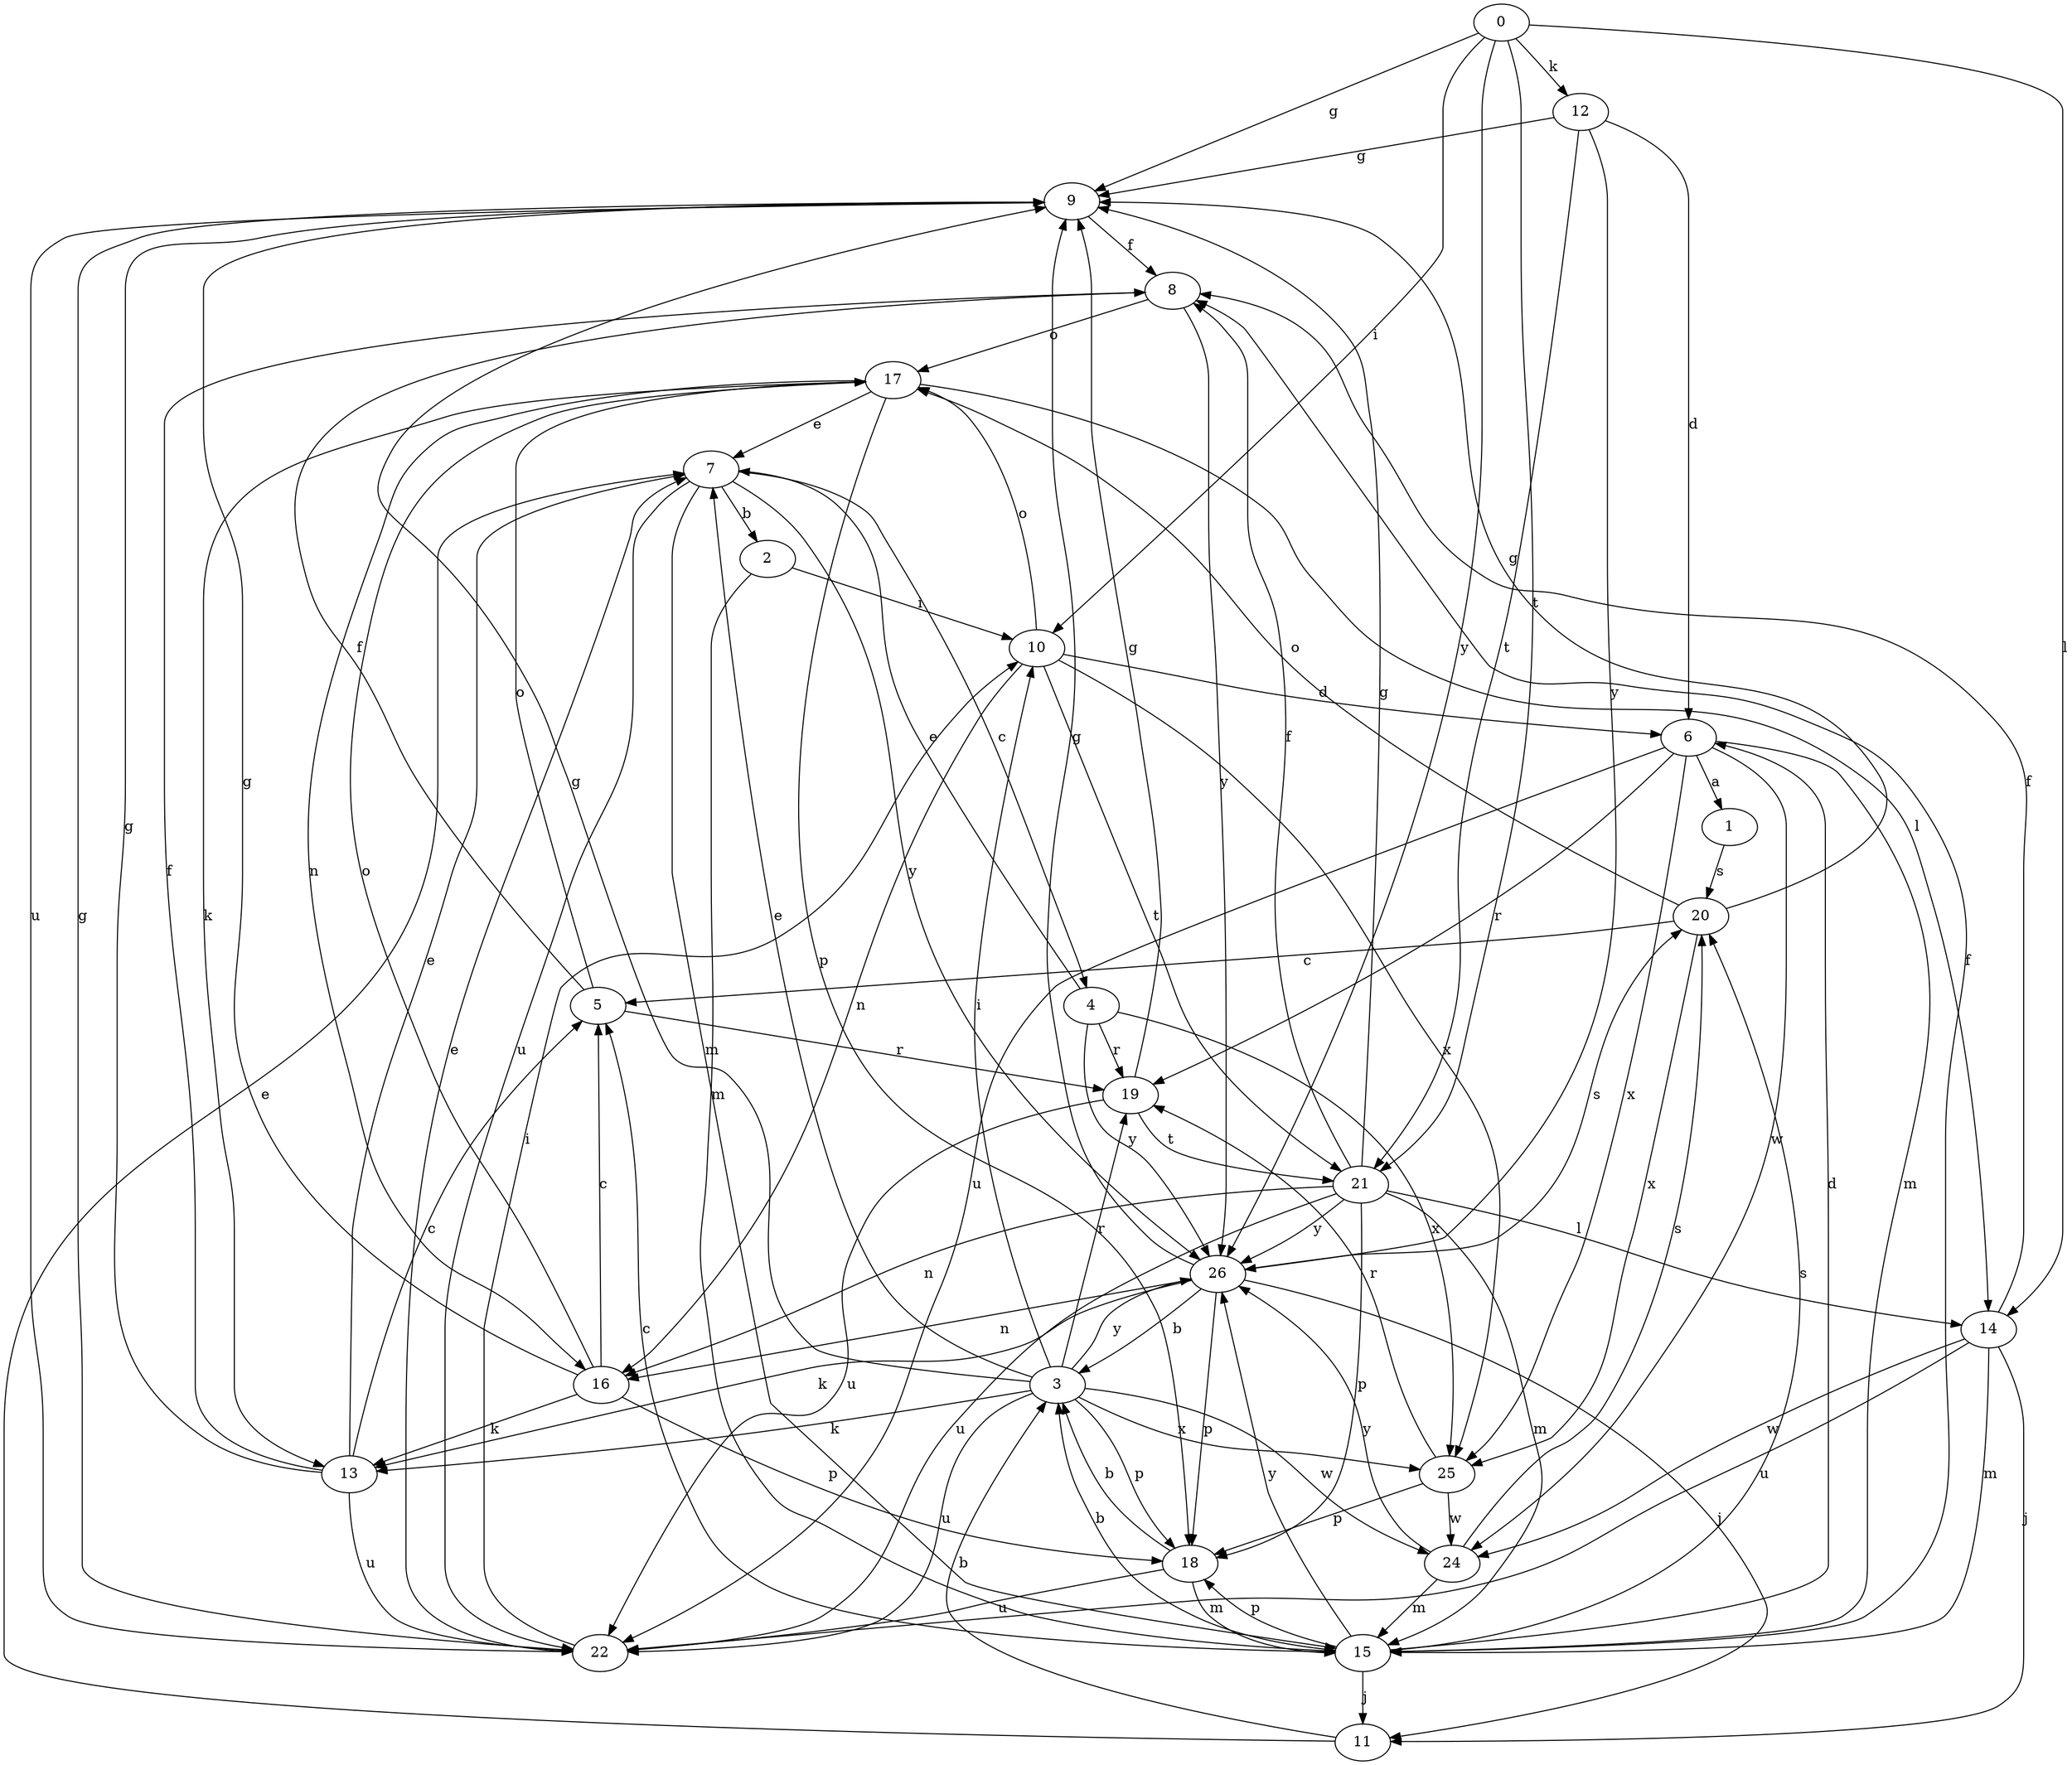 strict digraph  {
0;
1;
2;
3;
4;
5;
6;
7;
8;
9;
10;
11;
12;
13;
14;
15;
16;
17;
18;
19;
20;
21;
22;
24;
25;
26;
0 -> 9  [label=g];
0 -> 10  [label=i];
0 -> 12  [label=k];
0 -> 14  [label=l];
0 -> 21  [label=t];
0 -> 26  [label=y];
1 -> 20  [label=s];
2 -> 10  [label=i];
2 -> 15  [label=m];
3 -> 7  [label=e];
3 -> 9  [label=g];
3 -> 10  [label=i];
3 -> 13  [label=k];
3 -> 18  [label=p];
3 -> 19  [label=r];
3 -> 22  [label=u];
3 -> 24  [label=w];
3 -> 25  [label=x];
3 -> 26  [label=y];
4 -> 7  [label=e];
4 -> 19  [label=r];
4 -> 25  [label=x];
4 -> 26  [label=y];
5 -> 8  [label=f];
5 -> 17  [label=o];
5 -> 19  [label=r];
6 -> 1  [label=a];
6 -> 15  [label=m];
6 -> 19  [label=r];
6 -> 22  [label=u];
6 -> 24  [label=w];
6 -> 25  [label=x];
7 -> 2  [label=b];
7 -> 4  [label=c];
7 -> 15  [label=m];
7 -> 22  [label=u];
7 -> 26  [label=y];
8 -> 17  [label=o];
8 -> 26  [label=y];
9 -> 8  [label=f];
9 -> 22  [label=u];
10 -> 6  [label=d];
10 -> 16  [label=n];
10 -> 17  [label=o];
10 -> 21  [label=t];
10 -> 25  [label=x];
11 -> 3  [label=b];
11 -> 7  [label=e];
12 -> 6  [label=d];
12 -> 9  [label=g];
12 -> 21  [label=t];
12 -> 26  [label=y];
13 -> 5  [label=c];
13 -> 7  [label=e];
13 -> 8  [label=f];
13 -> 9  [label=g];
13 -> 22  [label=u];
14 -> 8  [label=f];
14 -> 11  [label=j];
14 -> 15  [label=m];
14 -> 22  [label=u];
14 -> 24  [label=w];
15 -> 3  [label=b];
15 -> 5  [label=c];
15 -> 6  [label=d];
15 -> 8  [label=f];
15 -> 11  [label=j];
15 -> 18  [label=p];
15 -> 20  [label=s];
15 -> 26  [label=y];
16 -> 5  [label=c];
16 -> 9  [label=g];
16 -> 13  [label=k];
16 -> 17  [label=o];
16 -> 18  [label=p];
17 -> 7  [label=e];
17 -> 13  [label=k];
17 -> 14  [label=l];
17 -> 16  [label=n];
17 -> 18  [label=p];
18 -> 3  [label=b];
18 -> 15  [label=m];
18 -> 22  [label=u];
19 -> 9  [label=g];
19 -> 21  [label=t];
19 -> 22  [label=u];
20 -> 5  [label=c];
20 -> 9  [label=g];
20 -> 17  [label=o];
20 -> 25  [label=x];
21 -> 8  [label=f];
21 -> 9  [label=g];
21 -> 14  [label=l];
21 -> 15  [label=m];
21 -> 16  [label=n];
21 -> 18  [label=p];
21 -> 22  [label=u];
21 -> 26  [label=y];
22 -> 7  [label=e];
22 -> 9  [label=g];
22 -> 10  [label=i];
24 -> 15  [label=m];
24 -> 20  [label=s];
24 -> 26  [label=y];
25 -> 18  [label=p];
25 -> 19  [label=r];
25 -> 24  [label=w];
26 -> 3  [label=b];
26 -> 9  [label=g];
26 -> 11  [label=j];
26 -> 13  [label=k];
26 -> 16  [label=n];
26 -> 18  [label=p];
26 -> 20  [label=s];
}
